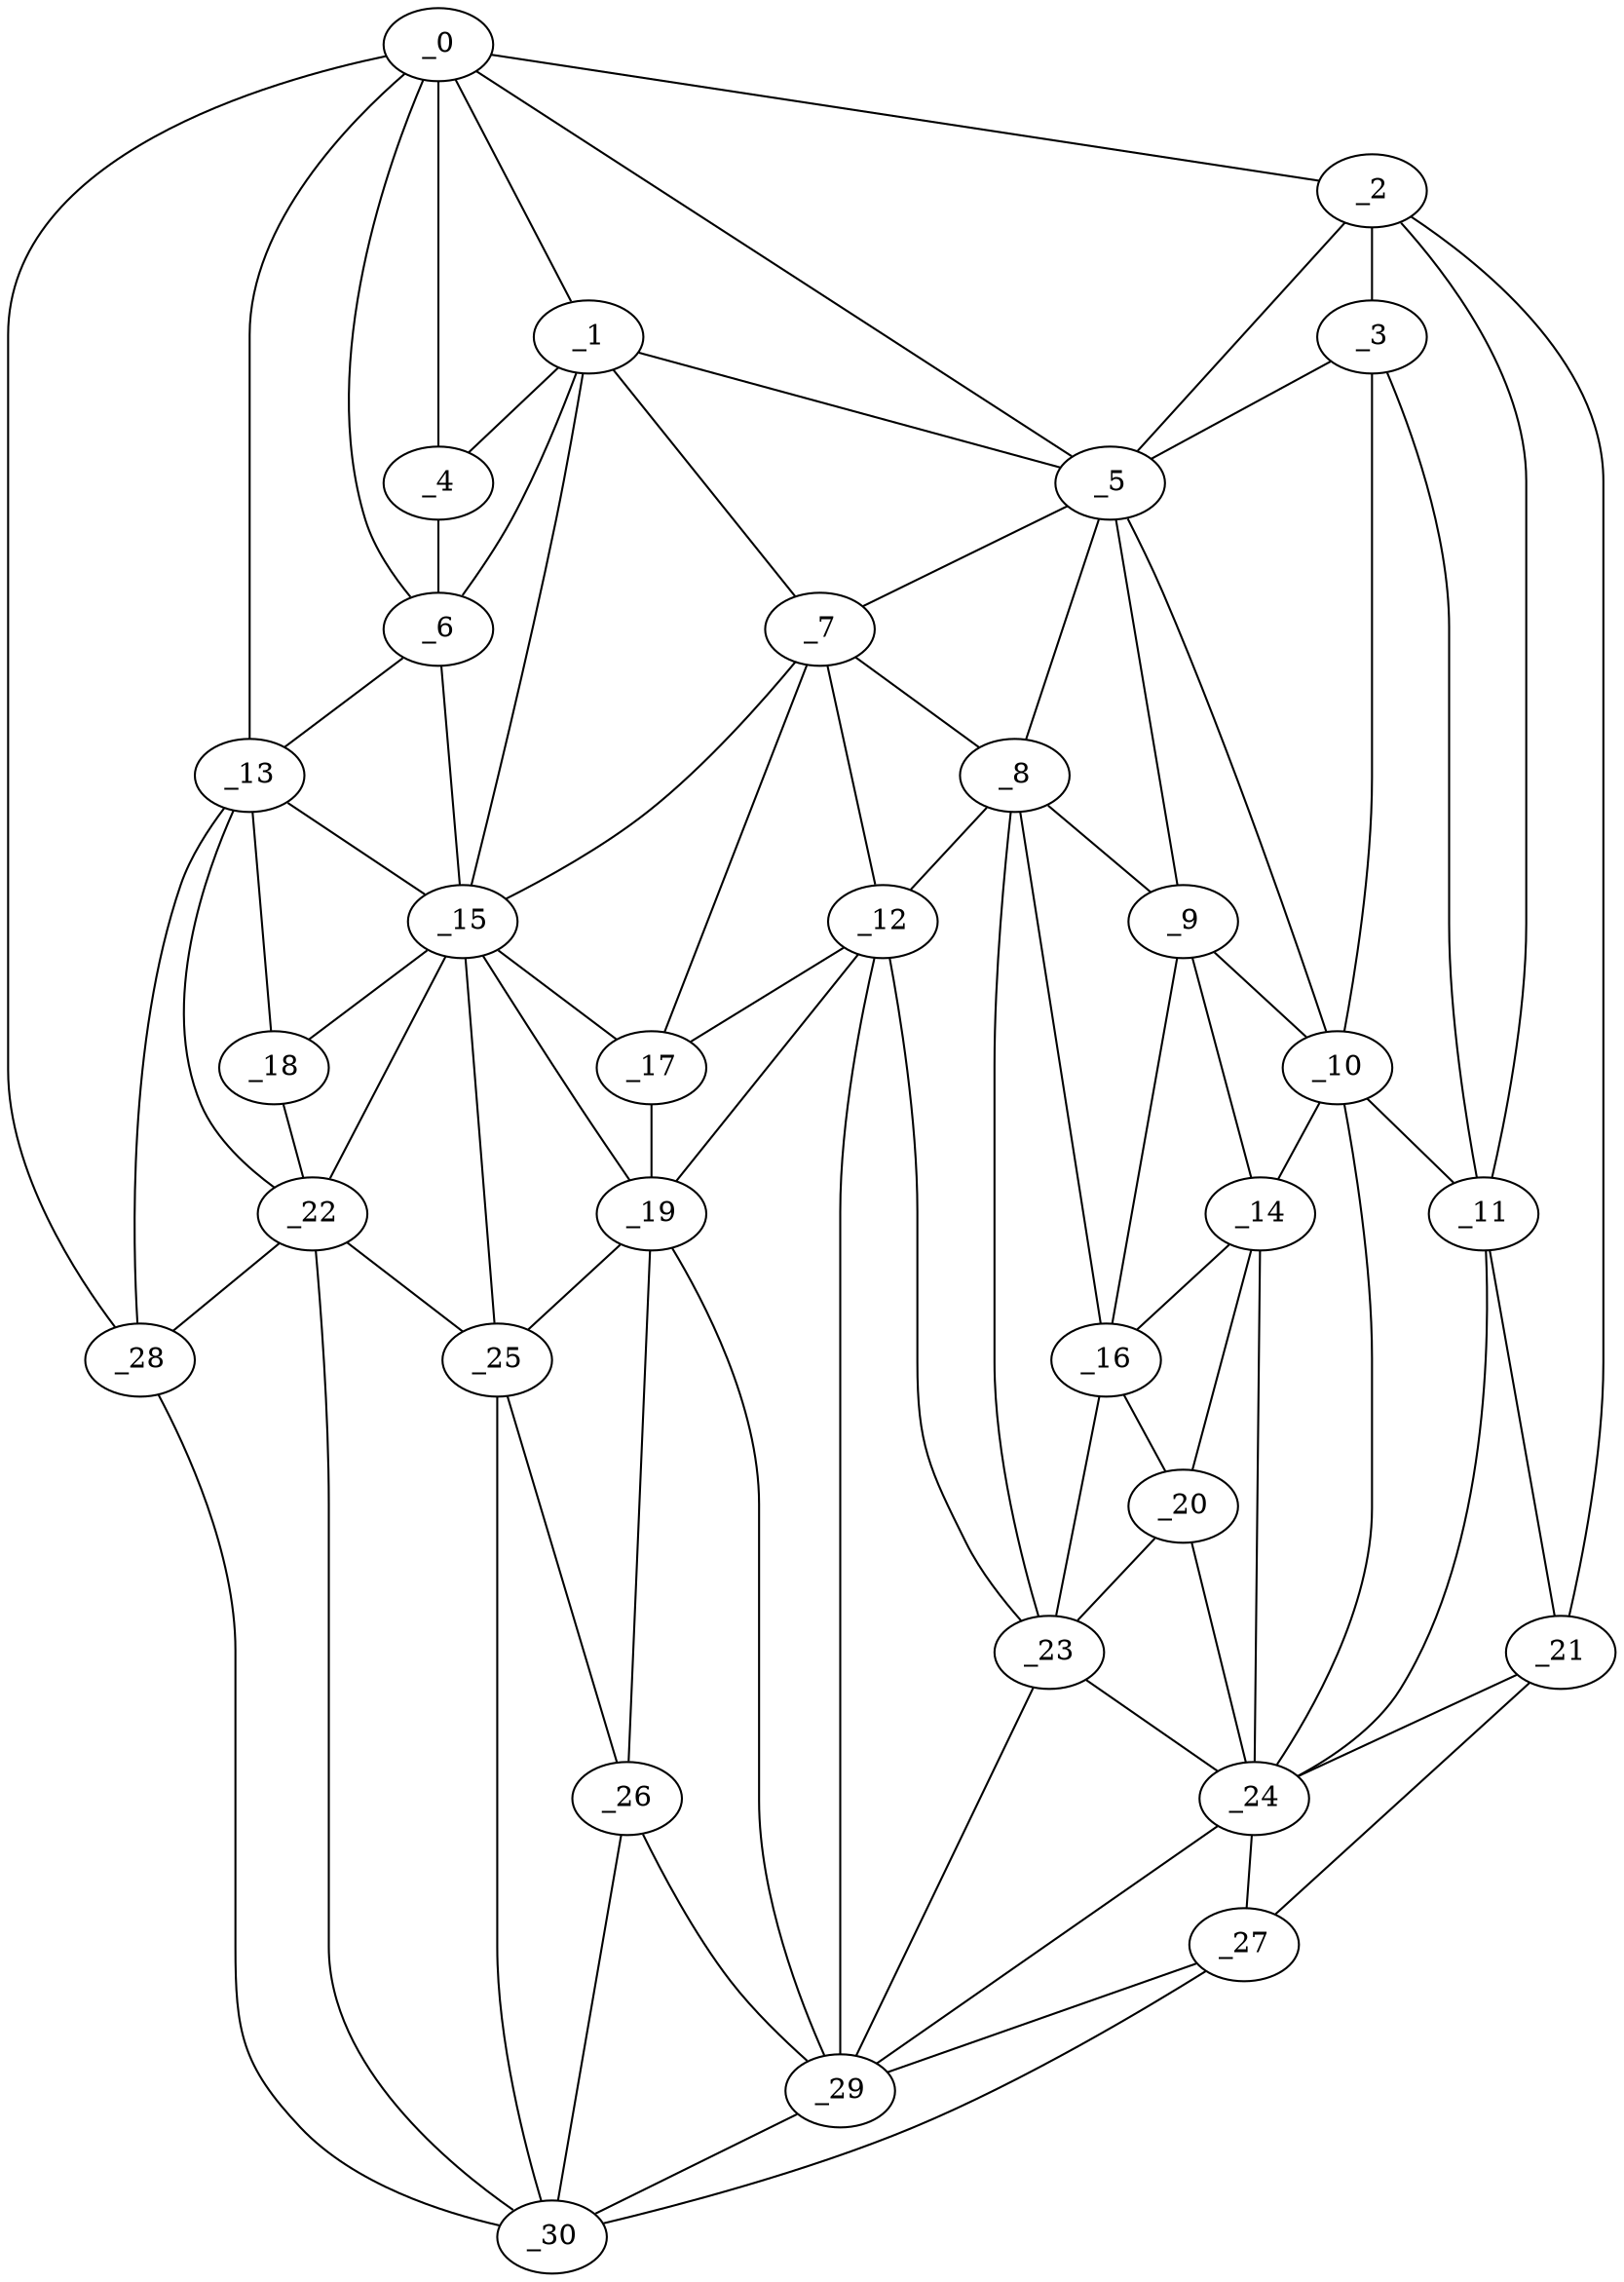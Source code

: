 graph "obj17__15.gxl" {
	_0	 [x=38,
		y=4];
	_1	 [x=48,
		y=28];
	_0 -- _1	 [valence=2];
	_2	 [x=48,
		y=122];
	_0 -- _2	 [valence=1];
	_4	 [x=53,
		y=5];
	_0 -- _4	 [valence=1];
	_5	 [x=54,
		y=84];
	_0 -- _5	 [valence=2];
	_6	 [x=59,
		y=5];
	_0 -- _6	 [valence=2];
	_13	 [x=70,
		y=5];
	_0 -- _13	 [valence=1];
	_28	 [x=95,
		y=4];
	_0 -- _28	 [valence=1];
	_1 -- _4	 [valence=2];
	_1 -- _5	 [valence=2];
	_1 -- _6	 [valence=1];
	_7	 [x=59,
		y=44];
	_1 -- _7	 [valence=2];
	_15	 [x=73,
		y=23];
	_1 -- _15	 [valence=1];
	_3	 [x=52,
		y=106];
	_2 -- _3	 [valence=1];
	_2 -- _5	 [valence=1];
	_11	 [x=67,
		y=123];
	_2 -- _11	 [valence=2];
	_21	 [x=83,
		y=125];
	_2 -- _21	 [valence=1];
	_3 -- _5	 [valence=2];
	_10	 [x=67,
		y=100];
	_3 -- _10	 [valence=1];
	_3 -- _11	 [valence=2];
	_4 -- _6	 [valence=2];
	_5 -- _7	 [valence=1];
	_8	 [x=61,
		y=77];
	_5 -- _8	 [valence=1];
	_9	 [x=62,
		y=83];
	_5 -- _9	 [valence=2];
	_5 -- _10	 [valence=1];
	_6 -- _13	 [valence=2];
	_6 -- _15	 [valence=2];
	_7 -- _8	 [valence=2];
	_12	 [x=69,
		y=48];
	_7 -- _12	 [valence=2];
	_7 -- _15	 [valence=2];
	_17	 [x=76,
		y=29];
	_7 -- _17	 [valence=1];
	_8 -- _9	 [valence=2];
	_8 -- _12	 [valence=2];
	_16	 [x=74,
		y=87];
	_8 -- _16	 [valence=1];
	_23	 [x=84,
		y=80];
	_8 -- _23	 [valence=2];
	_9 -- _10	 [valence=1];
	_14	 [x=71,
		y=98];
	_9 -- _14	 [valence=2];
	_9 -- _16	 [valence=2];
	_10 -- _11	 [valence=2];
	_10 -- _14	 [valence=2];
	_24	 [x=87,
		y=107];
	_10 -- _24	 [valence=1];
	_11 -- _21	 [valence=1];
	_11 -- _24	 [valence=2];
	_12 -- _17	 [valence=1];
	_19	 [x=79,
		y=29];
	_12 -- _19	 [valence=2];
	_12 -- _23	 [valence=1];
	_29	 [x=95,
		y=49];
	_12 -- _29	 [valence=2];
	_13 -- _15	 [valence=2];
	_18	 [x=77,
		y=7];
	_13 -- _18	 [valence=1];
	_22	 [x=84,
		y=5];
	_13 -- _22	 [valence=2];
	_13 -- _28	 [valence=2];
	_14 -- _16	 [valence=2];
	_20	 [x=79,
		y=95];
	_14 -- _20	 [valence=2];
	_14 -- _24	 [valence=1];
	_15 -- _17	 [valence=2];
	_15 -- _18	 [valence=2];
	_15 -- _19	 [valence=2];
	_15 -- _22	 [valence=2];
	_25	 [x=93,
		y=26];
	_15 -- _25	 [valence=2];
	_16 -- _20	 [valence=2];
	_16 -- _23	 [valence=2];
	_17 -- _19	 [valence=2];
	_18 -- _22	 [valence=2];
	_19 -- _25	 [valence=1];
	_26	 [x=94,
		y=34];
	_19 -- _26	 [valence=2];
	_19 -- _29	 [valence=1];
	_20 -- _23	 [valence=2];
	_20 -- _24	 [valence=2];
	_21 -- _24	 [valence=2];
	_27	 [x=94,
		y=123];
	_21 -- _27	 [valence=1];
	_22 -- _25	 [valence=2];
	_22 -- _28	 [valence=1];
	_30	 [x=96,
		y=21];
	_22 -- _30	 [valence=1];
	_23 -- _24	 [valence=1];
	_23 -- _29	 [valence=2];
	_24 -- _27	 [valence=1];
	_24 -- _29	 [valence=2];
	_25 -- _26	 [valence=2];
	_25 -- _30	 [valence=2];
	_26 -- _29	 [valence=1];
	_26 -- _30	 [valence=1];
	_27 -- _29	 [valence=2];
	_27 -- _30	 [valence=1];
	_28 -- _30	 [valence=1];
	_29 -- _30	 [valence=1];
}
